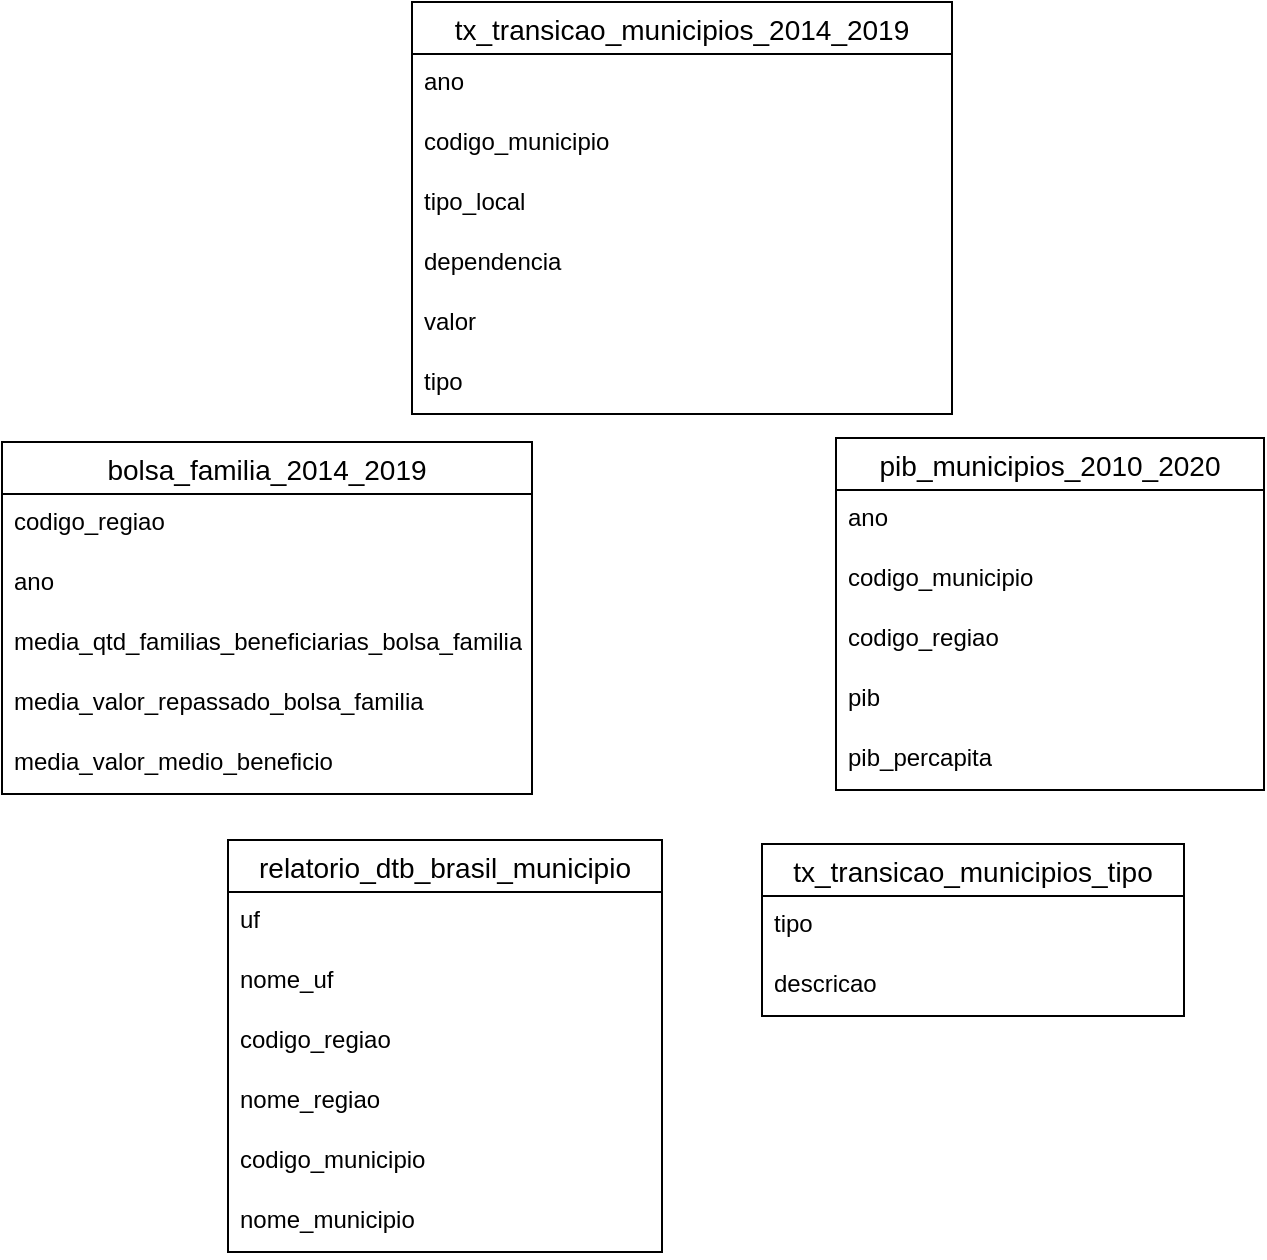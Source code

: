 <mxfile version="21.7.5" type="device">
  <diagram name="Página-1" id="_LJhTbvfug8KBNsA1DNJ">
    <mxGraphModel dx="953" dy="741" grid="0" gridSize="10" guides="1" tooltips="1" connect="1" arrows="1" fold="1" page="1" pageScale="1" pageWidth="827" pageHeight="1169" math="0" shadow="0">
      <root>
        <mxCell id="0" />
        <mxCell id="1" parent="0" />
        <mxCell id="gXvXrodf0AzL00tx_YXE-1" value="bolsa_familia_2014_2019" style="swimlane;fontStyle=0;childLayout=stackLayout;horizontal=1;startSize=26;horizontalStack=0;resizeParent=1;resizeParentMax=0;resizeLast=0;collapsible=1;marginBottom=0;align=center;fontSize=14;" parent="1" vertex="1">
          <mxGeometry x="89" y="250" width="265" height="176" as="geometry" />
        </mxCell>
        <mxCell id="gXvXrodf0AzL00tx_YXE-2" value="codigo_regiao" style="text;strokeColor=none;fillColor=none;spacingLeft=4;spacingRight=4;overflow=hidden;rotatable=0;points=[[0,0.5],[1,0.5]];portConstraint=eastwest;fontSize=12;whiteSpace=wrap;html=1;" parent="gXvXrodf0AzL00tx_YXE-1" vertex="1">
          <mxGeometry y="26" width="265" height="30" as="geometry" />
        </mxCell>
        <mxCell id="gXvXrodf0AzL00tx_YXE-3" value="ano" style="text;strokeColor=none;fillColor=none;spacingLeft=4;spacingRight=4;overflow=hidden;rotatable=0;points=[[0,0.5],[1,0.5]];portConstraint=eastwest;fontSize=12;whiteSpace=wrap;html=1;" parent="gXvXrodf0AzL00tx_YXE-1" vertex="1">
          <mxGeometry y="56" width="265" height="30" as="geometry" />
        </mxCell>
        <mxCell id="gXvXrodf0AzL00tx_YXE-4" value="media_qtd_familias_beneficiarias_bolsa_familia" style="text;strokeColor=none;fillColor=none;spacingLeft=4;spacingRight=4;overflow=hidden;rotatable=0;points=[[0,0.5],[1,0.5]];portConstraint=eastwest;fontSize=12;whiteSpace=wrap;html=1;" parent="gXvXrodf0AzL00tx_YXE-1" vertex="1">
          <mxGeometry y="86" width="265" height="30" as="geometry" />
        </mxCell>
        <mxCell id="gXvXrodf0AzL00tx_YXE-5" value="media_valor_repassado_bolsa_familia" style="text;strokeColor=none;fillColor=none;spacingLeft=4;spacingRight=4;overflow=hidden;rotatable=0;points=[[0,0.5],[1,0.5]];portConstraint=eastwest;fontSize=12;whiteSpace=wrap;html=1;" parent="gXvXrodf0AzL00tx_YXE-1" vertex="1">
          <mxGeometry y="116" width="265" height="30" as="geometry" />
        </mxCell>
        <mxCell id="gXvXrodf0AzL00tx_YXE-6" value="media_valor_medio_beneficio" style="text;strokeColor=none;fillColor=none;spacingLeft=4;spacingRight=4;overflow=hidden;rotatable=0;points=[[0,0.5],[1,0.5]];portConstraint=eastwest;fontSize=12;whiteSpace=wrap;html=1;" parent="gXvXrodf0AzL00tx_YXE-1" vertex="1">
          <mxGeometry y="146" width="265" height="30" as="geometry" />
        </mxCell>
        <mxCell id="gXvXrodf0AzL00tx_YXE-33" value="pib_municipios_2010_2020" style="swimlane;fontStyle=0;childLayout=stackLayout;horizontal=1;startSize=26;horizontalStack=0;resizeParent=1;resizeParentMax=0;resizeLast=0;collapsible=1;marginBottom=0;align=center;fontSize=14;" parent="1" vertex="1">
          <mxGeometry x="506" y="248" width="214" height="176" as="geometry" />
        </mxCell>
        <mxCell id="gXvXrodf0AzL00tx_YXE-34" value="ano" style="text;strokeColor=none;fillColor=none;spacingLeft=4;spacingRight=4;overflow=hidden;rotatable=0;points=[[0,0.5],[1,0.5]];portConstraint=eastwest;fontSize=12;whiteSpace=wrap;html=1;" parent="gXvXrodf0AzL00tx_YXE-33" vertex="1">
          <mxGeometry y="26" width="214" height="30" as="geometry" />
        </mxCell>
        <mxCell id="gXvXrodf0AzL00tx_YXE-35" value="codigo_municipio" style="text;strokeColor=none;fillColor=none;spacingLeft=4;spacingRight=4;overflow=hidden;rotatable=0;points=[[0,0.5],[1,0.5]];portConstraint=eastwest;fontSize=12;whiteSpace=wrap;html=1;" parent="gXvXrodf0AzL00tx_YXE-33" vertex="1">
          <mxGeometry y="56" width="214" height="30" as="geometry" />
        </mxCell>
        <mxCell id="gXvXrodf0AzL00tx_YXE-36" value="codigo_regiao" style="text;strokeColor=none;fillColor=none;spacingLeft=4;spacingRight=4;overflow=hidden;rotatable=0;points=[[0,0.5],[1,0.5]];portConstraint=eastwest;fontSize=12;whiteSpace=wrap;html=1;" parent="gXvXrodf0AzL00tx_YXE-33" vertex="1">
          <mxGeometry y="86" width="214" height="30" as="geometry" />
        </mxCell>
        <mxCell id="gXvXrodf0AzL00tx_YXE-37" value="pib" style="text;strokeColor=none;fillColor=none;spacingLeft=4;spacingRight=4;overflow=hidden;rotatable=0;points=[[0,0.5],[1,0.5]];portConstraint=eastwest;fontSize=12;whiteSpace=wrap;html=1;" parent="gXvXrodf0AzL00tx_YXE-33" vertex="1">
          <mxGeometry y="116" width="214" height="30" as="geometry" />
        </mxCell>
        <mxCell id="gXvXrodf0AzL00tx_YXE-38" value="pib_percapita" style="text;strokeColor=none;fillColor=none;spacingLeft=4;spacingRight=4;overflow=hidden;rotatable=0;points=[[0,0.5],[1,0.5]];portConstraint=eastwest;fontSize=12;whiteSpace=wrap;html=1;" parent="gXvXrodf0AzL00tx_YXE-33" vertex="1">
          <mxGeometry y="146" width="214" height="30" as="geometry" />
        </mxCell>
        <mxCell id="gXvXrodf0AzL00tx_YXE-39" value="relatorio_dtb_brasil_municipio" style="swimlane;fontStyle=0;childLayout=stackLayout;horizontal=1;startSize=26;horizontalStack=0;resizeParent=1;resizeParentMax=0;resizeLast=0;collapsible=1;marginBottom=0;align=center;fontSize=14;" parent="1" vertex="1">
          <mxGeometry x="202" y="449" width="217" height="206" as="geometry" />
        </mxCell>
        <mxCell id="gXvXrodf0AzL00tx_YXE-40" value="uf" style="text;strokeColor=none;fillColor=none;spacingLeft=4;spacingRight=4;overflow=hidden;rotatable=0;points=[[0,0.5],[1,0.5]];portConstraint=eastwest;fontSize=12;whiteSpace=wrap;html=1;" parent="gXvXrodf0AzL00tx_YXE-39" vertex="1">
          <mxGeometry y="26" width="217" height="30" as="geometry" />
        </mxCell>
        <mxCell id="gXvXrodf0AzL00tx_YXE-41" value="nome_uf" style="text;strokeColor=none;fillColor=none;spacingLeft=4;spacingRight=4;overflow=hidden;rotatable=0;points=[[0,0.5],[1,0.5]];portConstraint=eastwest;fontSize=12;whiteSpace=wrap;html=1;" parent="gXvXrodf0AzL00tx_YXE-39" vertex="1">
          <mxGeometry y="56" width="217" height="30" as="geometry" />
        </mxCell>
        <mxCell id="gXvXrodf0AzL00tx_YXE-42" value="codigo_regiao" style="text;strokeColor=none;fillColor=none;spacingLeft=4;spacingRight=4;overflow=hidden;rotatable=0;points=[[0,0.5],[1,0.5]];portConstraint=eastwest;fontSize=12;whiteSpace=wrap;html=1;" parent="gXvXrodf0AzL00tx_YXE-39" vertex="1">
          <mxGeometry y="86" width="217" height="30" as="geometry" />
        </mxCell>
        <mxCell id="gXvXrodf0AzL00tx_YXE-43" value="nome_regiao" style="text;strokeColor=none;fillColor=none;spacingLeft=4;spacingRight=4;overflow=hidden;rotatable=0;points=[[0,0.5],[1,0.5]];portConstraint=eastwest;fontSize=12;whiteSpace=wrap;html=1;" parent="gXvXrodf0AzL00tx_YXE-39" vertex="1">
          <mxGeometry y="116" width="217" height="30" as="geometry" />
        </mxCell>
        <mxCell id="gXvXrodf0AzL00tx_YXE-44" value="codigo_municipio" style="text;strokeColor=none;fillColor=none;spacingLeft=4;spacingRight=4;overflow=hidden;rotatable=0;points=[[0,0.5],[1,0.5]];portConstraint=eastwest;fontSize=12;whiteSpace=wrap;html=1;" parent="gXvXrodf0AzL00tx_YXE-39" vertex="1">
          <mxGeometry y="146" width="217" height="30" as="geometry" />
        </mxCell>
        <mxCell id="gXvXrodf0AzL00tx_YXE-45" value="nome_municipio" style="text;strokeColor=none;fillColor=none;spacingLeft=4;spacingRight=4;overflow=hidden;rotatable=0;points=[[0,0.5],[1,0.5]];portConstraint=eastwest;fontSize=12;whiteSpace=wrap;html=1;" parent="gXvXrodf0AzL00tx_YXE-39" vertex="1">
          <mxGeometry y="176" width="217" height="30" as="geometry" />
        </mxCell>
        <mxCell id="gXvXrodf0AzL00tx_YXE-46" value="tx_transicao_municipios_2014_2019" style="swimlane;fontStyle=0;childLayout=stackLayout;horizontal=1;startSize=26;horizontalStack=0;resizeParent=1;resizeParentMax=0;resizeLast=0;collapsible=1;marginBottom=0;align=center;fontSize=14;" parent="1" vertex="1">
          <mxGeometry x="294" y="30" width="270" height="206" as="geometry" />
        </mxCell>
        <mxCell id="gXvXrodf0AzL00tx_YXE-47" value="ano" style="text;strokeColor=none;fillColor=none;spacingLeft=4;spacingRight=4;overflow=hidden;rotatable=0;points=[[0,0.5],[1,0.5]];portConstraint=eastwest;fontSize=12;whiteSpace=wrap;html=1;" parent="gXvXrodf0AzL00tx_YXE-46" vertex="1">
          <mxGeometry y="26" width="270" height="30" as="geometry" />
        </mxCell>
        <mxCell id="gXvXrodf0AzL00tx_YXE-48" value="codigo_municipio" style="text;strokeColor=none;fillColor=none;spacingLeft=4;spacingRight=4;overflow=hidden;rotatable=0;points=[[0,0.5],[1,0.5]];portConstraint=eastwest;fontSize=12;whiteSpace=wrap;html=1;" parent="gXvXrodf0AzL00tx_YXE-46" vertex="1">
          <mxGeometry y="56" width="270" height="30" as="geometry" />
        </mxCell>
        <mxCell id="gXvXrodf0AzL00tx_YXE-49" value="tipo_local" style="text;strokeColor=none;fillColor=none;spacingLeft=4;spacingRight=4;overflow=hidden;rotatable=0;points=[[0,0.5],[1,0.5]];portConstraint=eastwest;fontSize=12;whiteSpace=wrap;html=1;" parent="gXvXrodf0AzL00tx_YXE-46" vertex="1">
          <mxGeometry y="86" width="270" height="30" as="geometry" />
        </mxCell>
        <mxCell id="gXvXrodf0AzL00tx_YXE-50" value="dependencia" style="text;strokeColor=none;fillColor=none;spacingLeft=4;spacingRight=4;overflow=hidden;rotatable=0;points=[[0,0.5],[1,0.5]];portConstraint=eastwest;fontSize=12;whiteSpace=wrap;html=1;" parent="gXvXrodf0AzL00tx_YXE-46" vertex="1">
          <mxGeometry y="116" width="270" height="30" as="geometry" />
        </mxCell>
        <mxCell id="gXvXrodf0AzL00tx_YXE-51" value="valor" style="text;strokeColor=none;fillColor=none;spacingLeft=4;spacingRight=4;overflow=hidden;rotatable=0;points=[[0,0.5],[1,0.5]];portConstraint=eastwest;fontSize=12;whiteSpace=wrap;html=1;" parent="gXvXrodf0AzL00tx_YXE-46" vertex="1">
          <mxGeometry y="146" width="270" height="30" as="geometry" />
        </mxCell>
        <mxCell id="gXvXrodf0AzL00tx_YXE-52" value="tipo" style="text;strokeColor=none;fillColor=none;spacingLeft=4;spacingRight=4;overflow=hidden;rotatable=0;points=[[0,0.5],[1,0.5]];portConstraint=eastwest;fontSize=12;whiteSpace=wrap;html=1;" parent="gXvXrodf0AzL00tx_YXE-46" vertex="1">
          <mxGeometry y="176" width="270" height="30" as="geometry" />
        </mxCell>
        <mxCell id="gXvXrodf0AzL00tx_YXE-53" value="tx_transicao_municipios_tipo" style="swimlane;fontStyle=0;childLayout=stackLayout;horizontal=1;startSize=26;horizontalStack=0;resizeParent=1;resizeParentMax=0;resizeLast=0;collapsible=1;marginBottom=0;align=center;fontSize=14;" parent="1" vertex="1">
          <mxGeometry x="469" y="451" width="211" height="86" as="geometry" />
        </mxCell>
        <mxCell id="gXvXrodf0AzL00tx_YXE-54" value="tipo" style="text;strokeColor=none;fillColor=none;spacingLeft=4;spacingRight=4;overflow=hidden;rotatable=0;points=[[0,0.5],[1,0.5]];portConstraint=eastwest;fontSize=12;whiteSpace=wrap;html=1;" parent="gXvXrodf0AzL00tx_YXE-53" vertex="1">
          <mxGeometry y="26" width="211" height="30" as="geometry" />
        </mxCell>
        <mxCell id="gXvXrodf0AzL00tx_YXE-55" value="descricao" style="text;strokeColor=none;fillColor=none;spacingLeft=4;spacingRight=4;overflow=hidden;rotatable=0;points=[[0,0.5],[1,0.5]];portConstraint=eastwest;fontSize=12;whiteSpace=wrap;html=1;" parent="gXvXrodf0AzL00tx_YXE-53" vertex="1">
          <mxGeometry y="56" width="211" height="30" as="geometry" />
        </mxCell>
      </root>
    </mxGraphModel>
  </diagram>
</mxfile>
